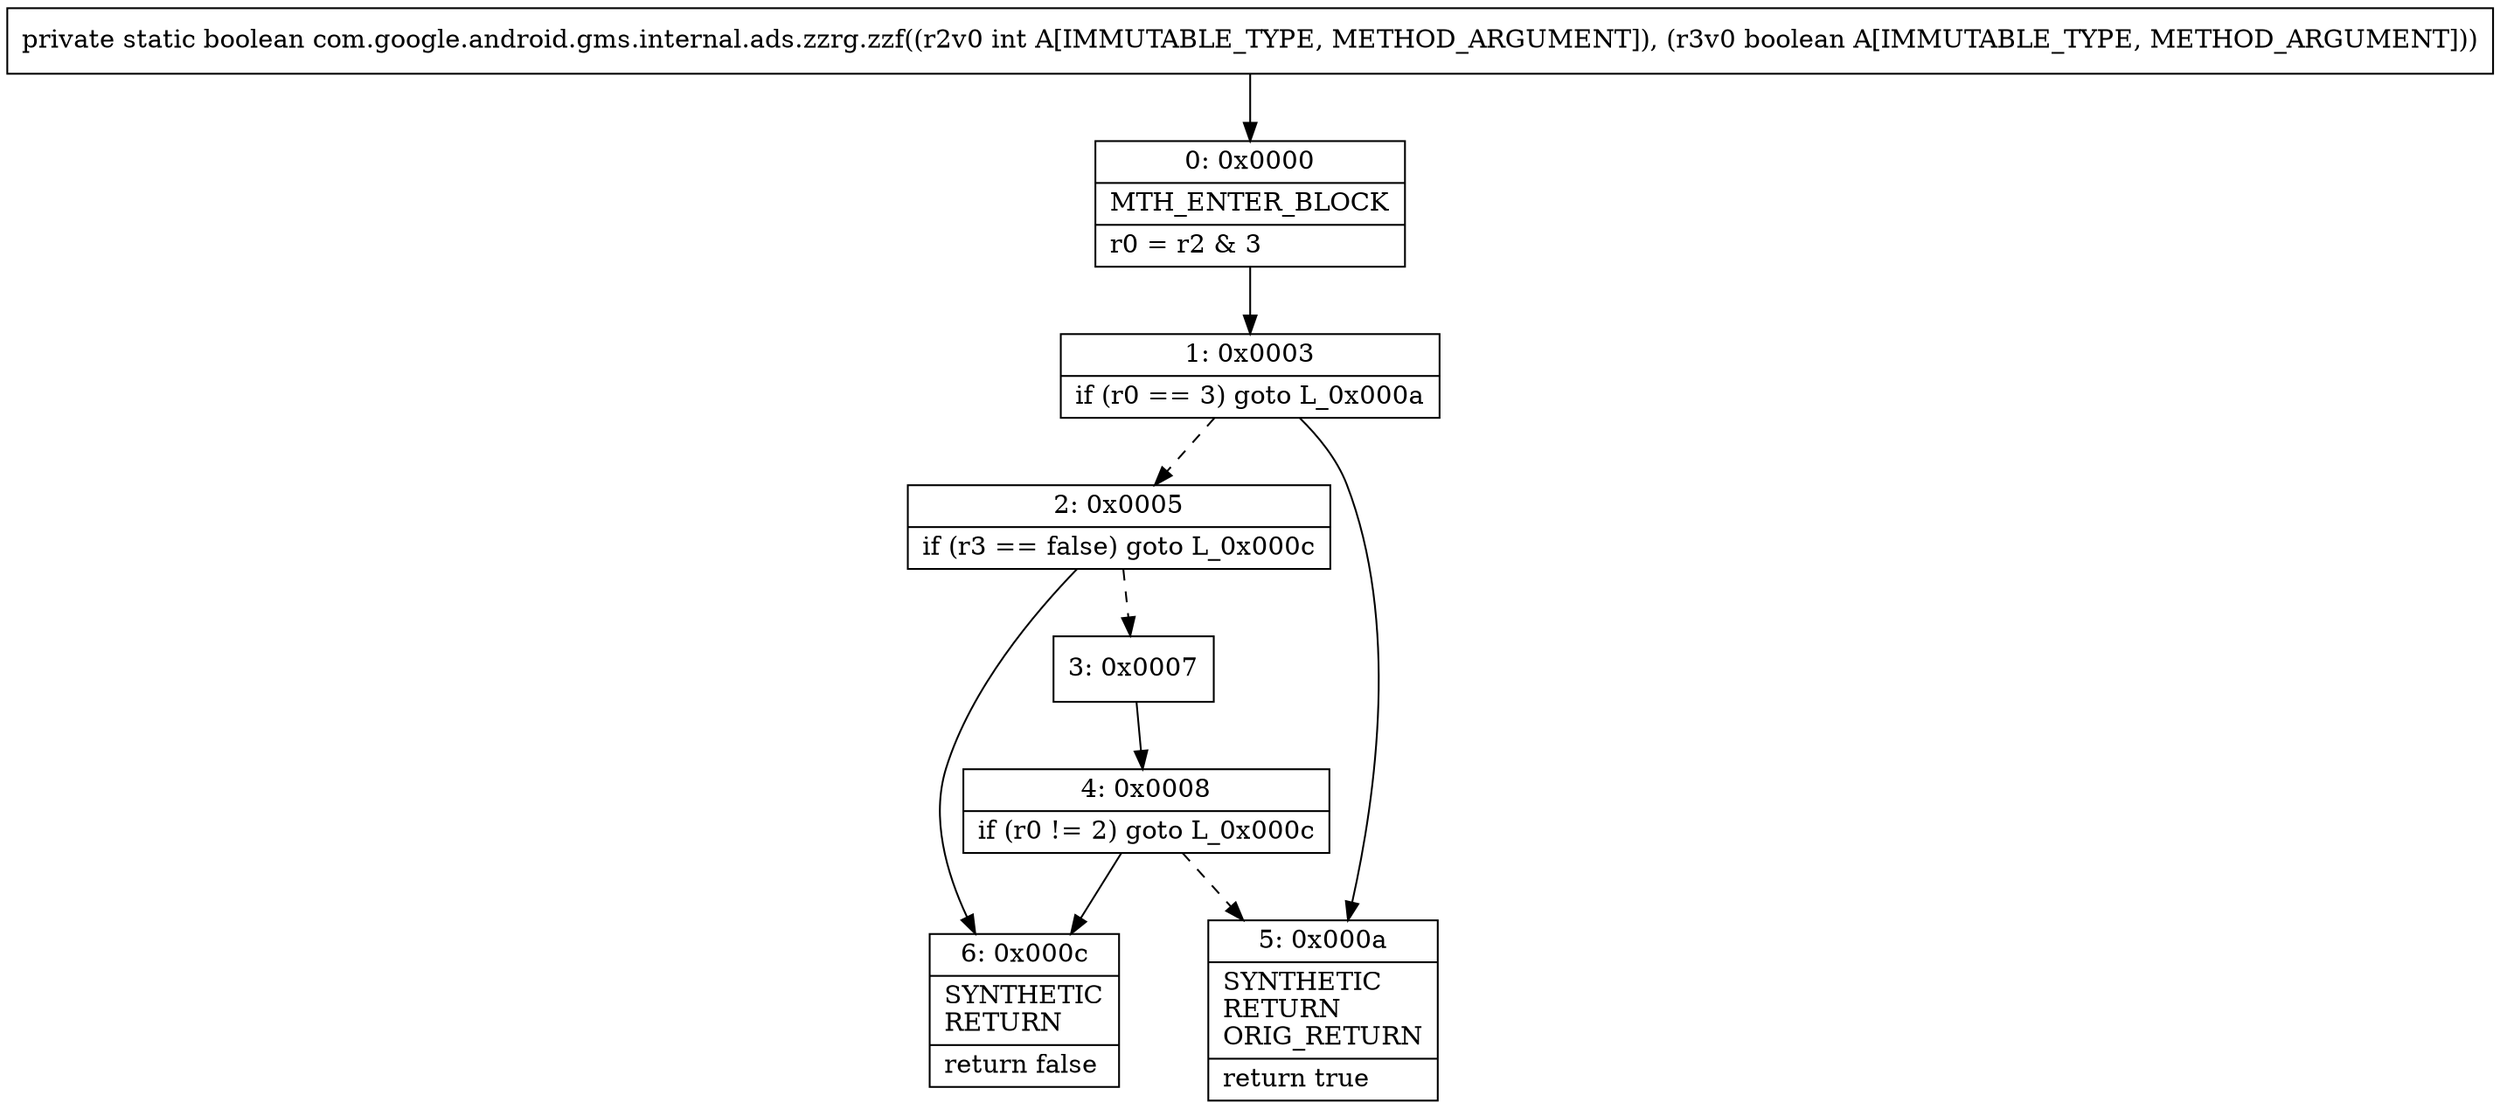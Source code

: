 digraph "CFG forcom.google.android.gms.internal.ads.zzrg.zzf(IZ)Z" {
Node_0 [shape=record,label="{0\:\ 0x0000|MTH_ENTER_BLOCK\l|r0 = r2 & 3\l}"];
Node_1 [shape=record,label="{1\:\ 0x0003|if (r0 == 3) goto L_0x000a\l}"];
Node_2 [shape=record,label="{2\:\ 0x0005|if (r3 == false) goto L_0x000c\l}"];
Node_3 [shape=record,label="{3\:\ 0x0007}"];
Node_4 [shape=record,label="{4\:\ 0x0008|if (r0 != 2) goto L_0x000c\l}"];
Node_5 [shape=record,label="{5\:\ 0x000a|SYNTHETIC\lRETURN\lORIG_RETURN\l|return true\l}"];
Node_6 [shape=record,label="{6\:\ 0x000c|SYNTHETIC\lRETURN\l|return false\l}"];
MethodNode[shape=record,label="{private static boolean com.google.android.gms.internal.ads.zzrg.zzf((r2v0 int A[IMMUTABLE_TYPE, METHOD_ARGUMENT]), (r3v0 boolean A[IMMUTABLE_TYPE, METHOD_ARGUMENT])) }"];
MethodNode -> Node_0;
Node_0 -> Node_1;
Node_1 -> Node_2[style=dashed];
Node_1 -> Node_5;
Node_2 -> Node_3[style=dashed];
Node_2 -> Node_6;
Node_3 -> Node_4;
Node_4 -> Node_5[style=dashed];
Node_4 -> Node_6;
}

